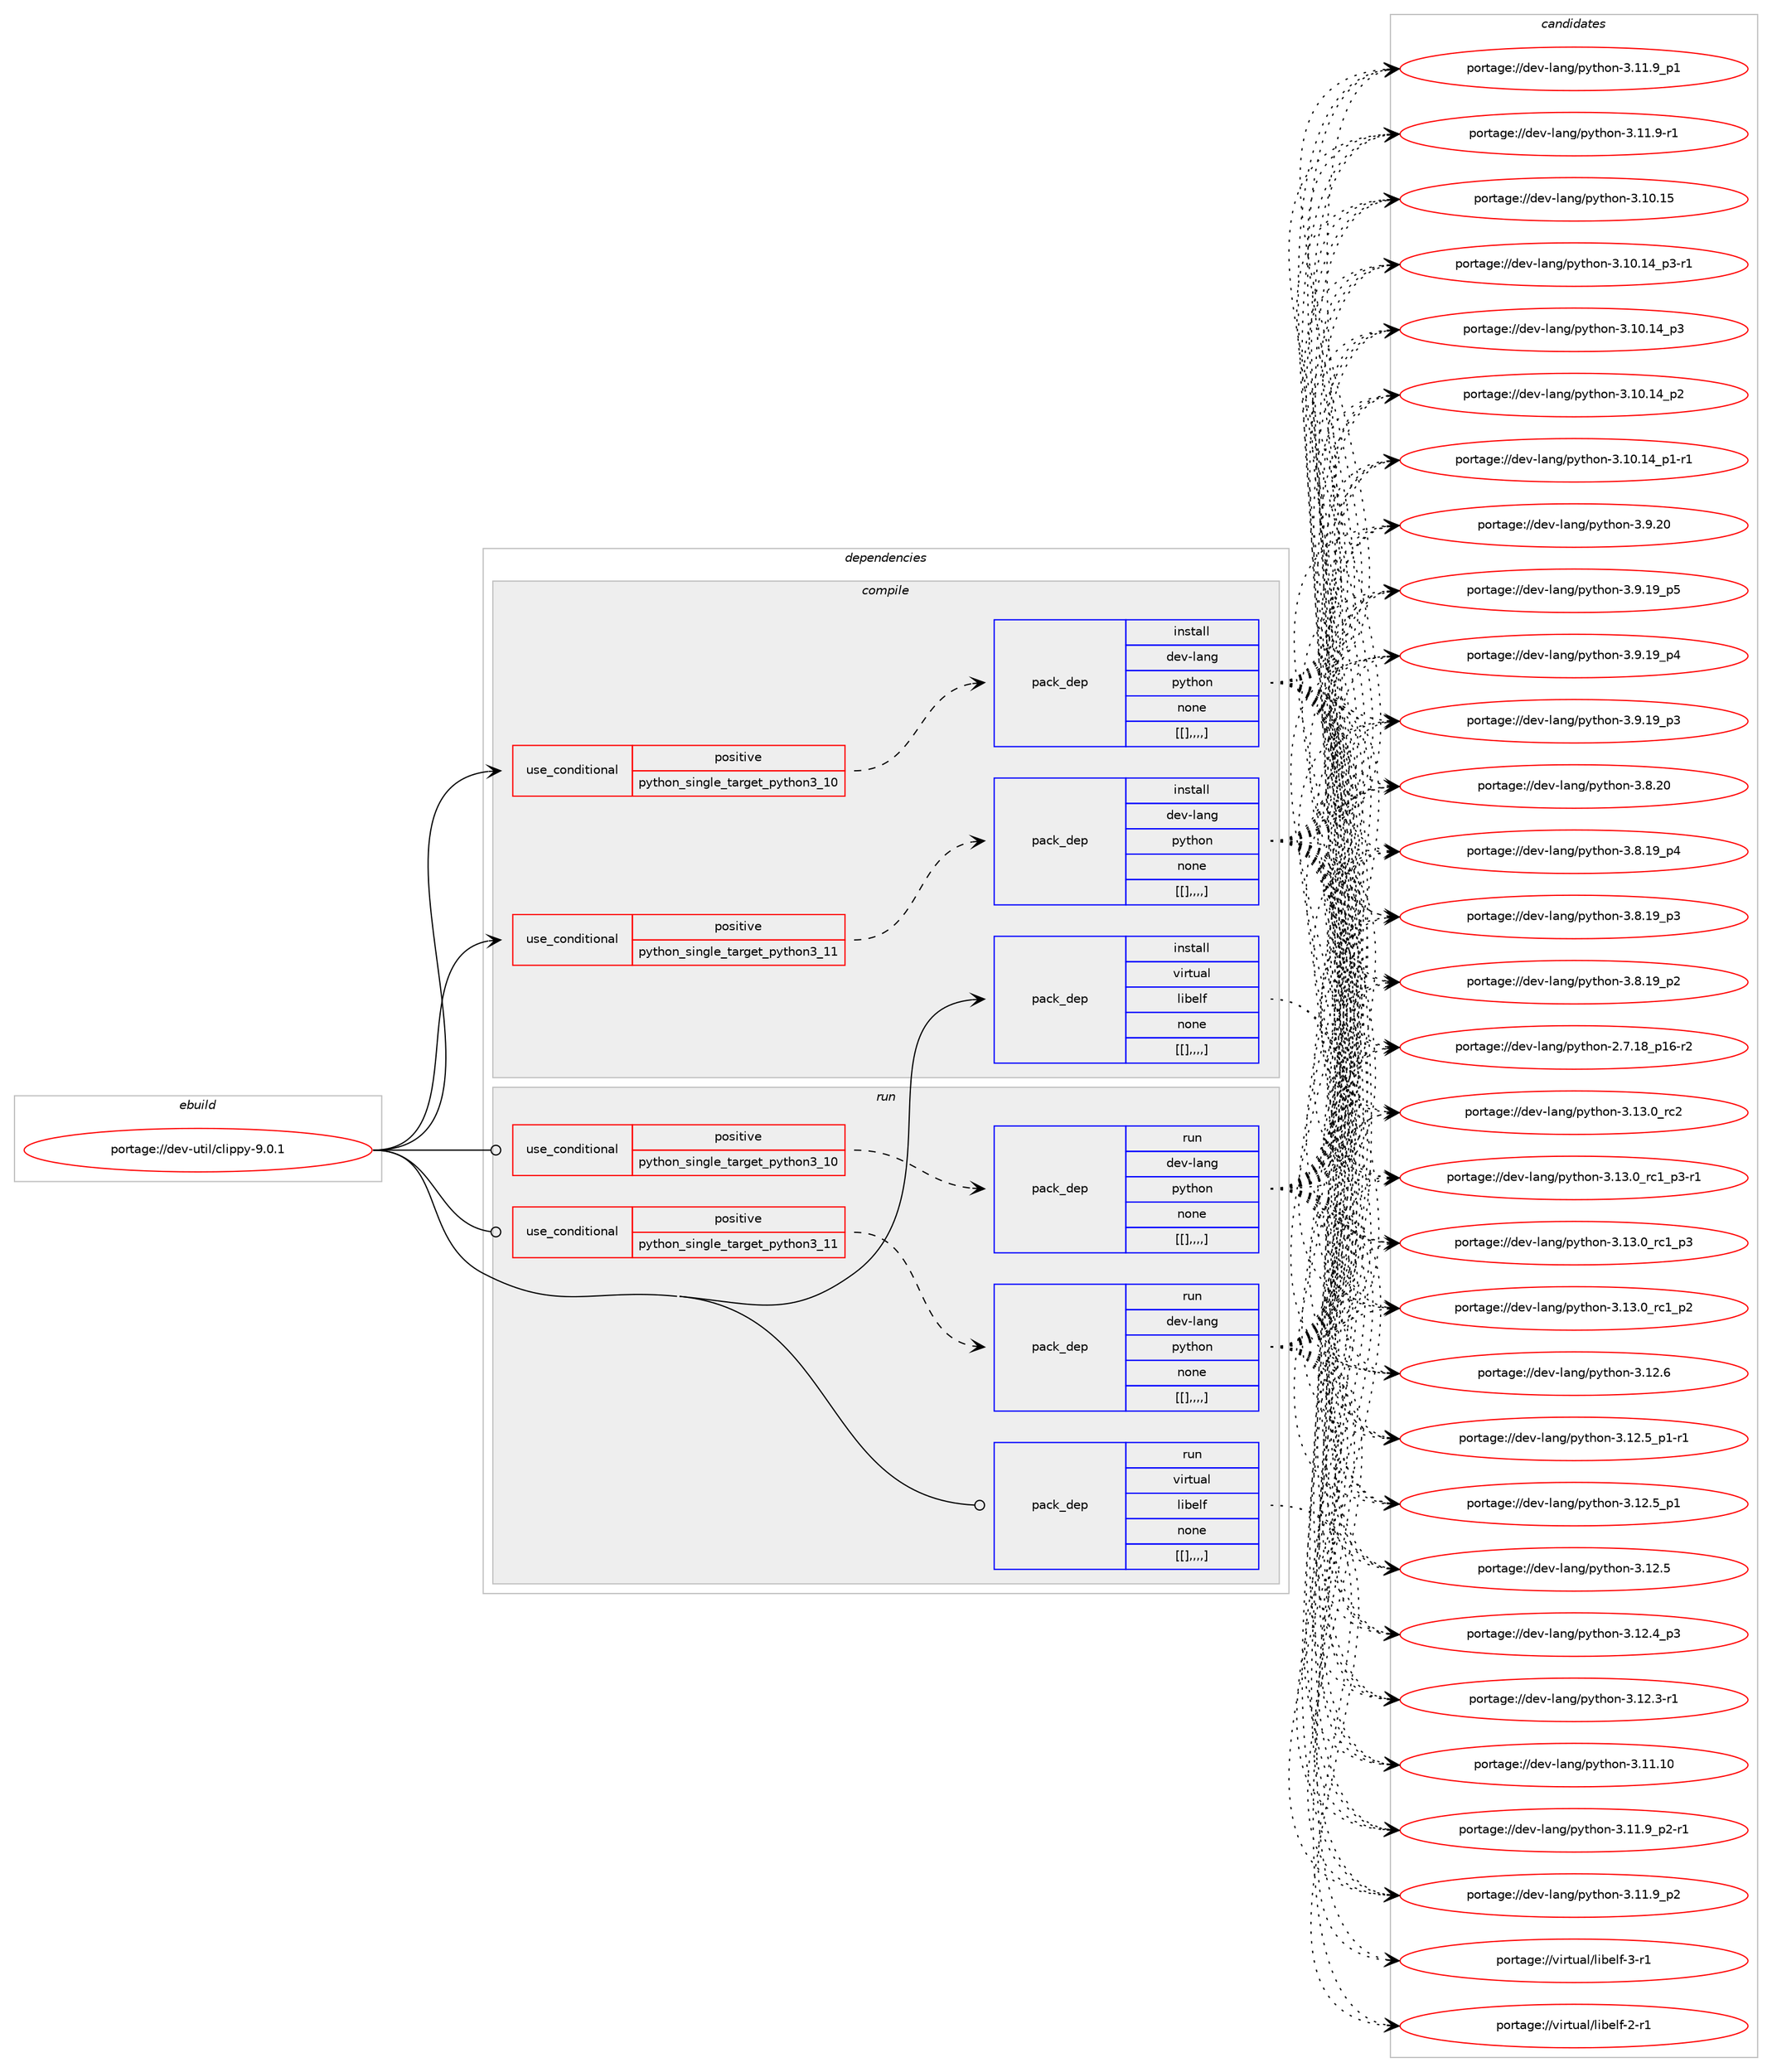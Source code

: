 digraph prolog {

# *************
# Graph options
# *************

newrank=true;
concentrate=true;
compound=true;
graph [rankdir=LR,fontname=Helvetica,fontsize=10,ranksep=1.5];#, ranksep=2.5, nodesep=0.2];
edge  [arrowhead=vee];
node  [fontname=Helvetica,fontsize=10];

# **********
# The ebuild
# **********

subgraph cluster_leftcol {
color=gray;
label=<<i>ebuild</i>>;
id [label="portage://dev-util/clippy-9.0.1", color=red, width=4, href="../dev-util/clippy-9.0.1.svg"];
}

# ****************
# The dependencies
# ****************

subgraph cluster_midcol {
color=gray;
label=<<i>dependencies</i>>;
subgraph cluster_compile {
fillcolor="#eeeeee";
style=filled;
label=<<i>compile</i>>;
subgraph cond61264 {
dependency215586 [label=<<TABLE BORDER="0" CELLBORDER="1" CELLSPACING="0" CELLPADDING="4"><TR><TD ROWSPAN="3" CELLPADDING="10">use_conditional</TD></TR><TR><TD>positive</TD></TR><TR><TD>python_single_target_python3_10</TD></TR></TABLE>>, shape=none, color=red];
subgraph pack152926 {
dependency215587 [label=<<TABLE BORDER="0" CELLBORDER="1" CELLSPACING="0" CELLPADDING="4" WIDTH="220"><TR><TD ROWSPAN="6" CELLPADDING="30">pack_dep</TD></TR><TR><TD WIDTH="110">install</TD></TR><TR><TD>dev-lang</TD></TR><TR><TD>python</TD></TR><TR><TD>none</TD></TR><TR><TD>[[],,,,]</TD></TR></TABLE>>, shape=none, color=blue];
}
dependency215586:e -> dependency215587:w [weight=20,style="dashed",arrowhead="vee"];
}
id:e -> dependency215586:w [weight=20,style="solid",arrowhead="vee"];
subgraph cond61265 {
dependency215588 [label=<<TABLE BORDER="0" CELLBORDER="1" CELLSPACING="0" CELLPADDING="4"><TR><TD ROWSPAN="3" CELLPADDING="10">use_conditional</TD></TR><TR><TD>positive</TD></TR><TR><TD>python_single_target_python3_11</TD></TR></TABLE>>, shape=none, color=red];
subgraph pack152927 {
dependency215589 [label=<<TABLE BORDER="0" CELLBORDER="1" CELLSPACING="0" CELLPADDING="4" WIDTH="220"><TR><TD ROWSPAN="6" CELLPADDING="30">pack_dep</TD></TR><TR><TD WIDTH="110">install</TD></TR><TR><TD>dev-lang</TD></TR><TR><TD>python</TD></TR><TR><TD>none</TD></TR><TR><TD>[[],,,,]</TD></TR></TABLE>>, shape=none, color=blue];
}
dependency215588:e -> dependency215589:w [weight=20,style="dashed",arrowhead="vee"];
}
id:e -> dependency215588:w [weight=20,style="solid",arrowhead="vee"];
subgraph pack152928 {
dependency215590 [label=<<TABLE BORDER="0" CELLBORDER="1" CELLSPACING="0" CELLPADDING="4" WIDTH="220"><TR><TD ROWSPAN="6" CELLPADDING="30">pack_dep</TD></TR><TR><TD WIDTH="110">install</TD></TR><TR><TD>virtual</TD></TR><TR><TD>libelf</TD></TR><TR><TD>none</TD></TR><TR><TD>[[],,,,]</TD></TR></TABLE>>, shape=none, color=blue];
}
id:e -> dependency215590:w [weight=20,style="solid",arrowhead="vee"];
}
subgraph cluster_compileandrun {
fillcolor="#eeeeee";
style=filled;
label=<<i>compile and run</i>>;
}
subgraph cluster_run {
fillcolor="#eeeeee";
style=filled;
label=<<i>run</i>>;
subgraph cond61266 {
dependency215591 [label=<<TABLE BORDER="0" CELLBORDER="1" CELLSPACING="0" CELLPADDING="4"><TR><TD ROWSPAN="3" CELLPADDING="10">use_conditional</TD></TR><TR><TD>positive</TD></TR><TR><TD>python_single_target_python3_10</TD></TR></TABLE>>, shape=none, color=red];
subgraph pack152929 {
dependency215592 [label=<<TABLE BORDER="0" CELLBORDER="1" CELLSPACING="0" CELLPADDING="4" WIDTH="220"><TR><TD ROWSPAN="6" CELLPADDING="30">pack_dep</TD></TR><TR><TD WIDTH="110">run</TD></TR><TR><TD>dev-lang</TD></TR><TR><TD>python</TD></TR><TR><TD>none</TD></TR><TR><TD>[[],,,,]</TD></TR></TABLE>>, shape=none, color=blue];
}
dependency215591:e -> dependency215592:w [weight=20,style="dashed",arrowhead="vee"];
}
id:e -> dependency215591:w [weight=20,style="solid",arrowhead="odot"];
subgraph cond61267 {
dependency215593 [label=<<TABLE BORDER="0" CELLBORDER="1" CELLSPACING="0" CELLPADDING="4"><TR><TD ROWSPAN="3" CELLPADDING="10">use_conditional</TD></TR><TR><TD>positive</TD></TR><TR><TD>python_single_target_python3_11</TD></TR></TABLE>>, shape=none, color=red];
subgraph pack152930 {
dependency215594 [label=<<TABLE BORDER="0" CELLBORDER="1" CELLSPACING="0" CELLPADDING="4" WIDTH="220"><TR><TD ROWSPAN="6" CELLPADDING="30">pack_dep</TD></TR><TR><TD WIDTH="110">run</TD></TR><TR><TD>dev-lang</TD></TR><TR><TD>python</TD></TR><TR><TD>none</TD></TR><TR><TD>[[],,,,]</TD></TR></TABLE>>, shape=none, color=blue];
}
dependency215593:e -> dependency215594:w [weight=20,style="dashed",arrowhead="vee"];
}
id:e -> dependency215593:w [weight=20,style="solid",arrowhead="odot"];
subgraph pack152931 {
dependency215595 [label=<<TABLE BORDER="0" CELLBORDER="1" CELLSPACING="0" CELLPADDING="4" WIDTH="220"><TR><TD ROWSPAN="6" CELLPADDING="30">pack_dep</TD></TR><TR><TD WIDTH="110">run</TD></TR><TR><TD>virtual</TD></TR><TR><TD>libelf</TD></TR><TR><TD>none</TD></TR><TR><TD>[[],,,,]</TD></TR></TABLE>>, shape=none, color=blue];
}
id:e -> dependency215595:w [weight=20,style="solid",arrowhead="odot"];
}
}

# **************
# The candidates
# **************

subgraph cluster_choices {
rank=same;
color=gray;
label=<<i>candidates</i>>;

subgraph choice152926 {
color=black;
nodesep=1;
choice10010111845108971101034711212111610411111045514649514648951149950 [label="portage://dev-lang/python-3.13.0_rc2", color=red, width=4,href="../dev-lang/python-3.13.0_rc2.svg"];
choice1001011184510897110103471121211161041111104551464951464895114994995112514511449 [label="portage://dev-lang/python-3.13.0_rc1_p3-r1", color=red, width=4,href="../dev-lang/python-3.13.0_rc1_p3-r1.svg"];
choice100101118451089711010347112121116104111110455146495146489511499499511251 [label="portage://dev-lang/python-3.13.0_rc1_p3", color=red, width=4,href="../dev-lang/python-3.13.0_rc1_p3.svg"];
choice100101118451089711010347112121116104111110455146495146489511499499511250 [label="portage://dev-lang/python-3.13.0_rc1_p2", color=red, width=4,href="../dev-lang/python-3.13.0_rc1_p2.svg"];
choice10010111845108971101034711212111610411111045514649504654 [label="portage://dev-lang/python-3.12.6", color=red, width=4,href="../dev-lang/python-3.12.6.svg"];
choice1001011184510897110103471121211161041111104551464950465395112494511449 [label="portage://dev-lang/python-3.12.5_p1-r1", color=red, width=4,href="../dev-lang/python-3.12.5_p1-r1.svg"];
choice100101118451089711010347112121116104111110455146495046539511249 [label="portage://dev-lang/python-3.12.5_p1", color=red, width=4,href="../dev-lang/python-3.12.5_p1.svg"];
choice10010111845108971101034711212111610411111045514649504653 [label="portage://dev-lang/python-3.12.5", color=red, width=4,href="../dev-lang/python-3.12.5.svg"];
choice100101118451089711010347112121116104111110455146495046529511251 [label="portage://dev-lang/python-3.12.4_p3", color=red, width=4,href="../dev-lang/python-3.12.4_p3.svg"];
choice100101118451089711010347112121116104111110455146495046514511449 [label="portage://dev-lang/python-3.12.3-r1", color=red, width=4,href="../dev-lang/python-3.12.3-r1.svg"];
choice1001011184510897110103471121211161041111104551464949464948 [label="portage://dev-lang/python-3.11.10", color=red, width=4,href="../dev-lang/python-3.11.10.svg"];
choice1001011184510897110103471121211161041111104551464949465795112504511449 [label="portage://dev-lang/python-3.11.9_p2-r1", color=red, width=4,href="../dev-lang/python-3.11.9_p2-r1.svg"];
choice100101118451089711010347112121116104111110455146494946579511250 [label="portage://dev-lang/python-3.11.9_p2", color=red, width=4,href="../dev-lang/python-3.11.9_p2.svg"];
choice100101118451089711010347112121116104111110455146494946579511249 [label="portage://dev-lang/python-3.11.9_p1", color=red, width=4,href="../dev-lang/python-3.11.9_p1.svg"];
choice100101118451089711010347112121116104111110455146494946574511449 [label="portage://dev-lang/python-3.11.9-r1", color=red, width=4,href="../dev-lang/python-3.11.9-r1.svg"];
choice1001011184510897110103471121211161041111104551464948464953 [label="portage://dev-lang/python-3.10.15", color=red, width=4,href="../dev-lang/python-3.10.15.svg"];
choice100101118451089711010347112121116104111110455146494846495295112514511449 [label="portage://dev-lang/python-3.10.14_p3-r1", color=red, width=4,href="../dev-lang/python-3.10.14_p3-r1.svg"];
choice10010111845108971101034711212111610411111045514649484649529511251 [label="portage://dev-lang/python-3.10.14_p3", color=red, width=4,href="../dev-lang/python-3.10.14_p3.svg"];
choice10010111845108971101034711212111610411111045514649484649529511250 [label="portage://dev-lang/python-3.10.14_p2", color=red, width=4,href="../dev-lang/python-3.10.14_p2.svg"];
choice100101118451089711010347112121116104111110455146494846495295112494511449 [label="portage://dev-lang/python-3.10.14_p1-r1", color=red, width=4,href="../dev-lang/python-3.10.14_p1-r1.svg"];
choice10010111845108971101034711212111610411111045514657465048 [label="portage://dev-lang/python-3.9.20", color=red, width=4,href="../dev-lang/python-3.9.20.svg"];
choice100101118451089711010347112121116104111110455146574649579511253 [label="portage://dev-lang/python-3.9.19_p5", color=red, width=4,href="../dev-lang/python-3.9.19_p5.svg"];
choice100101118451089711010347112121116104111110455146574649579511252 [label="portage://dev-lang/python-3.9.19_p4", color=red, width=4,href="../dev-lang/python-3.9.19_p4.svg"];
choice100101118451089711010347112121116104111110455146574649579511251 [label="portage://dev-lang/python-3.9.19_p3", color=red, width=4,href="../dev-lang/python-3.9.19_p3.svg"];
choice10010111845108971101034711212111610411111045514656465048 [label="portage://dev-lang/python-3.8.20", color=red, width=4,href="../dev-lang/python-3.8.20.svg"];
choice100101118451089711010347112121116104111110455146564649579511252 [label="portage://dev-lang/python-3.8.19_p4", color=red, width=4,href="../dev-lang/python-3.8.19_p4.svg"];
choice100101118451089711010347112121116104111110455146564649579511251 [label="portage://dev-lang/python-3.8.19_p3", color=red, width=4,href="../dev-lang/python-3.8.19_p3.svg"];
choice100101118451089711010347112121116104111110455146564649579511250 [label="portage://dev-lang/python-3.8.19_p2", color=red, width=4,href="../dev-lang/python-3.8.19_p2.svg"];
choice100101118451089711010347112121116104111110455046554649569511249544511450 [label="portage://dev-lang/python-2.7.18_p16-r2", color=red, width=4,href="../dev-lang/python-2.7.18_p16-r2.svg"];
dependency215587:e -> choice10010111845108971101034711212111610411111045514649514648951149950:w [style=dotted,weight="100"];
dependency215587:e -> choice1001011184510897110103471121211161041111104551464951464895114994995112514511449:w [style=dotted,weight="100"];
dependency215587:e -> choice100101118451089711010347112121116104111110455146495146489511499499511251:w [style=dotted,weight="100"];
dependency215587:e -> choice100101118451089711010347112121116104111110455146495146489511499499511250:w [style=dotted,weight="100"];
dependency215587:e -> choice10010111845108971101034711212111610411111045514649504654:w [style=dotted,weight="100"];
dependency215587:e -> choice1001011184510897110103471121211161041111104551464950465395112494511449:w [style=dotted,weight="100"];
dependency215587:e -> choice100101118451089711010347112121116104111110455146495046539511249:w [style=dotted,weight="100"];
dependency215587:e -> choice10010111845108971101034711212111610411111045514649504653:w [style=dotted,weight="100"];
dependency215587:e -> choice100101118451089711010347112121116104111110455146495046529511251:w [style=dotted,weight="100"];
dependency215587:e -> choice100101118451089711010347112121116104111110455146495046514511449:w [style=dotted,weight="100"];
dependency215587:e -> choice1001011184510897110103471121211161041111104551464949464948:w [style=dotted,weight="100"];
dependency215587:e -> choice1001011184510897110103471121211161041111104551464949465795112504511449:w [style=dotted,weight="100"];
dependency215587:e -> choice100101118451089711010347112121116104111110455146494946579511250:w [style=dotted,weight="100"];
dependency215587:e -> choice100101118451089711010347112121116104111110455146494946579511249:w [style=dotted,weight="100"];
dependency215587:e -> choice100101118451089711010347112121116104111110455146494946574511449:w [style=dotted,weight="100"];
dependency215587:e -> choice1001011184510897110103471121211161041111104551464948464953:w [style=dotted,weight="100"];
dependency215587:e -> choice100101118451089711010347112121116104111110455146494846495295112514511449:w [style=dotted,weight="100"];
dependency215587:e -> choice10010111845108971101034711212111610411111045514649484649529511251:w [style=dotted,weight="100"];
dependency215587:e -> choice10010111845108971101034711212111610411111045514649484649529511250:w [style=dotted,weight="100"];
dependency215587:e -> choice100101118451089711010347112121116104111110455146494846495295112494511449:w [style=dotted,weight="100"];
dependency215587:e -> choice10010111845108971101034711212111610411111045514657465048:w [style=dotted,weight="100"];
dependency215587:e -> choice100101118451089711010347112121116104111110455146574649579511253:w [style=dotted,weight="100"];
dependency215587:e -> choice100101118451089711010347112121116104111110455146574649579511252:w [style=dotted,weight="100"];
dependency215587:e -> choice100101118451089711010347112121116104111110455146574649579511251:w [style=dotted,weight="100"];
dependency215587:e -> choice10010111845108971101034711212111610411111045514656465048:w [style=dotted,weight="100"];
dependency215587:e -> choice100101118451089711010347112121116104111110455146564649579511252:w [style=dotted,weight="100"];
dependency215587:e -> choice100101118451089711010347112121116104111110455146564649579511251:w [style=dotted,weight="100"];
dependency215587:e -> choice100101118451089711010347112121116104111110455146564649579511250:w [style=dotted,weight="100"];
dependency215587:e -> choice100101118451089711010347112121116104111110455046554649569511249544511450:w [style=dotted,weight="100"];
}
subgraph choice152927 {
color=black;
nodesep=1;
choice10010111845108971101034711212111610411111045514649514648951149950 [label="portage://dev-lang/python-3.13.0_rc2", color=red, width=4,href="../dev-lang/python-3.13.0_rc2.svg"];
choice1001011184510897110103471121211161041111104551464951464895114994995112514511449 [label="portage://dev-lang/python-3.13.0_rc1_p3-r1", color=red, width=4,href="../dev-lang/python-3.13.0_rc1_p3-r1.svg"];
choice100101118451089711010347112121116104111110455146495146489511499499511251 [label="portage://dev-lang/python-3.13.0_rc1_p3", color=red, width=4,href="../dev-lang/python-3.13.0_rc1_p3.svg"];
choice100101118451089711010347112121116104111110455146495146489511499499511250 [label="portage://dev-lang/python-3.13.0_rc1_p2", color=red, width=4,href="../dev-lang/python-3.13.0_rc1_p2.svg"];
choice10010111845108971101034711212111610411111045514649504654 [label="portage://dev-lang/python-3.12.6", color=red, width=4,href="../dev-lang/python-3.12.6.svg"];
choice1001011184510897110103471121211161041111104551464950465395112494511449 [label="portage://dev-lang/python-3.12.5_p1-r1", color=red, width=4,href="../dev-lang/python-3.12.5_p1-r1.svg"];
choice100101118451089711010347112121116104111110455146495046539511249 [label="portage://dev-lang/python-3.12.5_p1", color=red, width=4,href="../dev-lang/python-3.12.5_p1.svg"];
choice10010111845108971101034711212111610411111045514649504653 [label="portage://dev-lang/python-3.12.5", color=red, width=4,href="../dev-lang/python-3.12.5.svg"];
choice100101118451089711010347112121116104111110455146495046529511251 [label="portage://dev-lang/python-3.12.4_p3", color=red, width=4,href="../dev-lang/python-3.12.4_p3.svg"];
choice100101118451089711010347112121116104111110455146495046514511449 [label="portage://dev-lang/python-3.12.3-r1", color=red, width=4,href="../dev-lang/python-3.12.3-r1.svg"];
choice1001011184510897110103471121211161041111104551464949464948 [label="portage://dev-lang/python-3.11.10", color=red, width=4,href="../dev-lang/python-3.11.10.svg"];
choice1001011184510897110103471121211161041111104551464949465795112504511449 [label="portage://dev-lang/python-3.11.9_p2-r1", color=red, width=4,href="../dev-lang/python-3.11.9_p2-r1.svg"];
choice100101118451089711010347112121116104111110455146494946579511250 [label="portage://dev-lang/python-3.11.9_p2", color=red, width=4,href="../dev-lang/python-3.11.9_p2.svg"];
choice100101118451089711010347112121116104111110455146494946579511249 [label="portage://dev-lang/python-3.11.9_p1", color=red, width=4,href="../dev-lang/python-3.11.9_p1.svg"];
choice100101118451089711010347112121116104111110455146494946574511449 [label="portage://dev-lang/python-3.11.9-r1", color=red, width=4,href="../dev-lang/python-3.11.9-r1.svg"];
choice1001011184510897110103471121211161041111104551464948464953 [label="portage://dev-lang/python-3.10.15", color=red, width=4,href="../dev-lang/python-3.10.15.svg"];
choice100101118451089711010347112121116104111110455146494846495295112514511449 [label="portage://dev-lang/python-3.10.14_p3-r1", color=red, width=4,href="../dev-lang/python-3.10.14_p3-r1.svg"];
choice10010111845108971101034711212111610411111045514649484649529511251 [label="portage://dev-lang/python-3.10.14_p3", color=red, width=4,href="../dev-lang/python-3.10.14_p3.svg"];
choice10010111845108971101034711212111610411111045514649484649529511250 [label="portage://dev-lang/python-3.10.14_p2", color=red, width=4,href="../dev-lang/python-3.10.14_p2.svg"];
choice100101118451089711010347112121116104111110455146494846495295112494511449 [label="portage://dev-lang/python-3.10.14_p1-r1", color=red, width=4,href="../dev-lang/python-3.10.14_p1-r1.svg"];
choice10010111845108971101034711212111610411111045514657465048 [label="portage://dev-lang/python-3.9.20", color=red, width=4,href="../dev-lang/python-3.9.20.svg"];
choice100101118451089711010347112121116104111110455146574649579511253 [label="portage://dev-lang/python-3.9.19_p5", color=red, width=4,href="../dev-lang/python-3.9.19_p5.svg"];
choice100101118451089711010347112121116104111110455146574649579511252 [label="portage://dev-lang/python-3.9.19_p4", color=red, width=4,href="../dev-lang/python-3.9.19_p4.svg"];
choice100101118451089711010347112121116104111110455146574649579511251 [label="portage://dev-lang/python-3.9.19_p3", color=red, width=4,href="../dev-lang/python-3.9.19_p3.svg"];
choice10010111845108971101034711212111610411111045514656465048 [label="portage://dev-lang/python-3.8.20", color=red, width=4,href="../dev-lang/python-3.8.20.svg"];
choice100101118451089711010347112121116104111110455146564649579511252 [label="portage://dev-lang/python-3.8.19_p4", color=red, width=4,href="../dev-lang/python-3.8.19_p4.svg"];
choice100101118451089711010347112121116104111110455146564649579511251 [label="portage://dev-lang/python-3.8.19_p3", color=red, width=4,href="../dev-lang/python-3.8.19_p3.svg"];
choice100101118451089711010347112121116104111110455146564649579511250 [label="portage://dev-lang/python-3.8.19_p2", color=red, width=4,href="../dev-lang/python-3.8.19_p2.svg"];
choice100101118451089711010347112121116104111110455046554649569511249544511450 [label="portage://dev-lang/python-2.7.18_p16-r2", color=red, width=4,href="../dev-lang/python-2.7.18_p16-r2.svg"];
dependency215589:e -> choice10010111845108971101034711212111610411111045514649514648951149950:w [style=dotted,weight="100"];
dependency215589:e -> choice1001011184510897110103471121211161041111104551464951464895114994995112514511449:w [style=dotted,weight="100"];
dependency215589:e -> choice100101118451089711010347112121116104111110455146495146489511499499511251:w [style=dotted,weight="100"];
dependency215589:e -> choice100101118451089711010347112121116104111110455146495146489511499499511250:w [style=dotted,weight="100"];
dependency215589:e -> choice10010111845108971101034711212111610411111045514649504654:w [style=dotted,weight="100"];
dependency215589:e -> choice1001011184510897110103471121211161041111104551464950465395112494511449:w [style=dotted,weight="100"];
dependency215589:e -> choice100101118451089711010347112121116104111110455146495046539511249:w [style=dotted,weight="100"];
dependency215589:e -> choice10010111845108971101034711212111610411111045514649504653:w [style=dotted,weight="100"];
dependency215589:e -> choice100101118451089711010347112121116104111110455146495046529511251:w [style=dotted,weight="100"];
dependency215589:e -> choice100101118451089711010347112121116104111110455146495046514511449:w [style=dotted,weight="100"];
dependency215589:e -> choice1001011184510897110103471121211161041111104551464949464948:w [style=dotted,weight="100"];
dependency215589:e -> choice1001011184510897110103471121211161041111104551464949465795112504511449:w [style=dotted,weight="100"];
dependency215589:e -> choice100101118451089711010347112121116104111110455146494946579511250:w [style=dotted,weight="100"];
dependency215589:e -> choice100101118451089711010347112121116104111110455146494946579511249:w [style=dotted,weight="100"];
dependency215589:e -> choice100101118451089711010347112121116104111110455146494946574511449:w [style=dotted,weight="100"];
dependency215589:e -> choice1001011184510897110103471121211161041111104551464948464953:w [style=dotted,weight="100"];
dependency215589:e -> choice100101118451089711010347112121116104111110455146494846495295112514511449:w [style=dotted,weight="100"];
dependency215589:e -> choice10010111845108971101034711212111610411111045514649484649529511251:w [style=dotted,weight="100"];
dependency215589:e -> choice10010111845108971101034711212111610411111045514649484649529511250:w [style=dotted,weight="100"];
dependency215589:e -> choice100101118451089711010347112121116104111110455146494846495295112494511449:w [style=dotted,weight="100"];
dependency215589:e -> choice10010111845108971101034711212111610411111045514657465048:w [style=dotted,weight="100"];
dependency215589:e -> choice100101118451089711010347112121116104111110455146574649579511253:w [style=dotted,weight="100"];
dependency215589:e -> choice100101118451089711010347112121116104111110455146574649579511252:w [style=dotted,weight="100"];
dependency215589:e -> choice100101118451089711010347112121116104111110455146574649579511251:w [style=dotted,weight="100"];
dependency215589:e -> choice10010111845108971101034711212111610411111045514656465048:w [style=dotted,weight="100"];
dependency215589:e -> choice100101118451089711010347112121116104111110455146564649579511252:w [style=dotted,weight="100"];
dependency215589:e -> choice100101118451089711010347112121116104111110455146564649579511251:w [style=dotted,weight="100"];
dependency215589:e -> choice100101118451089711010347112121116104111110455146564649579511250:w [style=dotted,weight="100"];
dependency215589:e -> choice100101118451089711010347112121116104111110455046554649569511249544511450:w [style=dotted,weight="100"];
}
subgraph choice152928 {
color=black;
nodesep=1;
choice11810511411611797108471081059810110810245514511449 [label="portage://virtual/libelf-3-r1", color=red, width=4,href="../virtual/libelf-3-r1.svg"];
choice11810511411611797108471081059810110810245504511449 [label="portage://virtual/libelf-2-r1", color=red, width=4,href="../virtual/libelf-2-r1.svg"];
dependency215590:e -> choice11810511411611797108471081059810110810245514511449:w [style=dotted,weight="100"];
dependency215590:e -> choice11810511411611797108471081059810110810245504511449:w [style=dotted,weight="100"];
}
subgraph choice152929 {
color=black;
nodesep=1;
choice10010111845108971101034711212111610411111045514649514648951149950 [label="portage://dev-lang/python-3.13.0_rc2", color=red, width=4,href="../dev-lang/python-3.13.0_rc2.svg"];
choice1001011184510897110103471121211161041111104551464951464895114994995112514511449 [label="portage://dev-lang/python-3.13.0_rc1_p3-r1", color=red, width=4,href="../dev-lang/python-3.13.0_rc1_p3-r1.svg"];
choice100101118451089711010347112121116104111110455146495146489511499499511251 [label="portage://dev-lang/python-3.13.0_rc1_p3", color=red, width=4,href="../dev-lang/python-3.13.0_rc1_p3.svg"];
choice100101118451089711010347112121116104111110455146495146489511499499511250 [label="portage://dev-lang/python-3.13.0_rc1_p2", color=red, width=4,href="../dev-lang/python-3.13.0_rc1_p2.svg"];
choice10010111845108971101034711212111610411111045514649504654 [label="portage://dev-lang/python-3.12.6", color=red, width=4,href="../dev-lang/python-3.12.6.svg"];
choice1001011184510897110103471121211161041111104551464950465395112494511449 [label="portage://dev-lang/python-3.12.5_p1-r1", color=red, width=4,href="../dev-lang/python-3.12.5_p1-r1.svg"];
choice100101118451089711010347112121116104111110455146495046539511249 [label="portage://dev-lang/python-3.12.5_p1", color=red, width=4,href="../dev-lang/python-3.12.5_p1.svg"];
choice10010111845108971101034711212111610411111045514649504653 [label="portage://dev-lang/python-3.12.5", color=red, width=4,href="../dev-lang/python-3.12.5.svg"];
choice100101118451089711010347112121116104111110455146495046529511251 [label="portage://dev-lang/python-3.12.4_p3", color=red, width=4,href="../dev-lang/python-3.12.4_p3.svg"];
choice100101118451089711010347112121116104111110455146495046514511449 [label="portage://dev-lang/python-3.12.3-r1", color=red, width=4,href="../dev-lang/python-3.12.3-r1.svg"];
choice1001011184510897110103471121211161041111104551464949464948 [label="portage://dev-lang/python-3.11.10", color=red, width=4,href="../dev-lang/python-3.11.10.svg"];
choice1001011184510897110103471121211161041111104551464949465795112504511449 [label="portage://dev-lang/python-3.11.9_p2-r1", color=red, width=4,href="../dev-lang/python-3.11.9_p2-r1.svg"];
choice100101118451089711010347112121116104111110455146494946579511250 [label="portage://dev-lang/python-3.11.9_p2", color=red, width=4,href="../dev-lang/python-3.11.9_p2.svg"];
choice100101118451089711010347112121116104111110455146494946579511249 [label="portage://dev-lang/python-3.11.9_p1", color=red, width=4,href="../dev-lang/python-3.11.9_p1.svg"];
choice100101118451089711010347112121116104111110455146494946574511449 [label="portage://dev-lang/python-3.11.9-r1", color=red, width=4,href="../dev-lang/python-3.11.9-r1.svg"];
choice1001011184510897110103471121211161041111104551464948464953 [label="portage://dev-lang/python-3.10.15", color=red, width=4,href="../dev-lang/python-3.10.15.svg"];
choice100101118451089711010347112121116104111110455146494846495295112514511449 [label="portage://dev-lang/python-3.10.14_p3-r1", color=red, width=4,href="../dev-lang/python-3.10.14_p3-r1.svg"];
choice10010111845108971101034711212111610411111045514649484649529511251 [label="portage://dev-lang/python-3.10.14_p3", color=red, width=4,href="../dev-lang/python-3.10.14_p3.svg"];
choice10010111845108971101034711212111610411111045514649484649529511250 [label="portage://dev-lang/python-3.10.14_p2", color=red, width=4,href="../dev-lang/python-3.10.14_p2.svg"];
choice100101118451089711010347112121116104111110455146494846495295112494511449 [label="portage://dev-lang/python-3.10.14_p1-r1", color=red, width=4,href="../dev-lang/python-3.10.14_p1-r1.svg"];
choice10010111845108971101034711212111610411111045514657465048 [label="portage://dev-lang/python-3.9.20", color=red, width=4,href="../dev-lang/python-3.9.20.svg"];
choice100101118451089711010347112121116104111110455146574649579511253 [label="portage://dev-lang/python-3.9.19_p5", color=red, width=4,href="../dev-lang/python-3.9.19_p5.svg"];
choice100101118451089711010347112121116104111110455146574649579511252 [label="portage://dev-lang/python-3.9.19_p4", color=red, width=4,href="../dev-lang/python-3.9.19_p4.svg"];
choice100101118451089711010347112121116104111110455146574649579511251 [label="portage://dev-lang/python-3.9.19_p3", color=red, width=4,href="../dev-lang/python-3.9.19_p3.svg"];
choice10010111845108971101034711212111610411111045514656465048 [label="portage://dev-lang/python-3.8.20", color=red, width=4,href="../dev-lang/python-3.8.20.svg"];
choice100101118451089711010347112121116104111110455146564649579511252 [label="portage://dev-lang/python-3.8.19_p4", color=red, width=4,href="../dev-lang/python-3.8.19_p4.svg"];
choice100101118451089711010347112121116104111110455146564649579511251 [label="portage://dev-lang/python-3.8.19_p3", color=red, width=4,href="../dev-lang/python-3.8.19_p3.svg"];
choice100101118451089711010347112121116104111110455146564649579511250 [label="portage://dev-lang/python-3.8.19_p2", color=red, width=4,href="../dev-lang/python-3.8.19_p2.svg"];
choice100101118451089711010347112121116104111110455046554649569511249544511450 [label="portage://dev-lang/python-2.7.18_p16-r2", color=red, width=4,href="../dev-lang/python-2.7.18_p16-r2.svg"];
dependency215592:e -> choice10010111845108971101034711212111610411111045514649514648951149950:w [style=dotted,weight="100"];
dependency215592:e -> choice1001011184510897110103471121211161041111104551464951464895114994995112514511449:w [style=dotted,weight="100"];
dependency215592:e -> choice100101118451089711010347112121116104111110455146495146489511499499511251:w [style=dotted,weight="100"];
dependency215592:e -> choice100101118451089711010347112121116104111110455146495146489511499499511250:w [style=dotted,weight="100"];
dependency215592:e -> choice10010111845108971101034711212111610411111045514649504654:w [style=dotted,weight="100"];
dependency215592:e -> choice1001011184510897110103471121211161041111104551464950465395112494511449:w [style=dotted,weight="100"];
dependency215592:e -> choice100101118451089711010347112121116104111110455146495046539511249:w [style=dotted,weight="100"];
dependency215592:e -> choice10010111845108971101034711212111610411111045514649504653:w [style=dotted,weight="100"];
dependency215592:e -> choice100101118451089711010347112121116104111110455146495046529511251:w [style=dotted,weight="100"];
dependency215592:e -> choice100101118451089711010347112121116104111110455146495046514511449:w [style=dotted,weight="100"];
dependency215592:e -> choice1001011184510897110103471121211161041111104551464949464948:w [style=dotted,weight="100"];
dependency215592:e -> choice1001011184510897110103471121211161041111104551464949465795112504511449:w [style=dotted,weight="100"];
dependency215592:e -> choice100101118451089711010347112121116104111110455146494946579511250:w [style=dotted,weight="100"];
dependency215592:e -> choice100101118451089711010347112121116104111110455146494946579511249:w [style=dotted,weight="100"];
dependency215592:e -> choice100101118451089711010347112121116104111110455146494946574511449:w [style=dotted,weight="100"];
dependency215592:e -> choice1001011184510897110103471121211161041111104551464948464953:w [style=dotted,weight="100"];
dependency215592:e -> choice100101118451089711010347112121116104111110455146494846495295112514511449:w [style=dotted,weight="100"];
dependency215592:e -> choice10010111845108971101034711212111610411111045514649484649529511251:w [style=dotted,weight="100"];
dependency215592:e -> choice10010111845108971101034711212111610411111045514649484649529511250:w [style=dotted,weight="100"];
dependency215592:e -> choice100101118451089711010347112121116104111110455146494846495295112494511449:w [style=dotted,weight="100"];
dependency215592:e -> choice10010111845108971101034711212111610411111045514657465048:w [style=dotted,weight="100"];
dependency215592:e -> choice100101118451089711010347112121116104111110455146574649579511253:w [style=dotted,weight="100"];
dependency215592:e -> choice100101118451089711010347112121116104111110455146574649579511252:w [style=dotted,weight="100"];
dependency215592:e -> choice100101118451089711010347112121116104111110455146574649579511251:w [style=dotted,weight="100"];
dependency215592:e -> choice10010111845108971101034711212111610411111045514656465048:w [style=dotted,weight="100"];
dependency215592:e -> choice100101118451089711010347112121116104111110455146564649579511252:w [style=dotted,weight="100"];
dependency215592:e -> choice100101118451089711010347112121116104111110455146564649579511251:w [style=dotted,weight="100"];
dependency215592:e -> choice100101118451089711010347112121116104111110455146564649579511250:w [style=dotted,weight="100"];
dependency215592:e -> choice100101118451089711010347112121116104111110455046554649569511249544511450:w [style=dotted,weight="100"];
}
subgraph choice152930 {
color=black;
nodesep=1;
choice10010111845108971101034711212111610411111045514649514648951149950 [label="portage://dev-lang/python-3.13.0_rc2", color=red, width=4,href="../dev-lang/python-3.13.0_rc2.svg"];
choice1001011184510897110103471121211161041111104551464951464895114994995112514511449 [label="portage://dev-lang/python-3.13.0_rc1_p3-r1", color=red, width=4,href="../dev-lang/python-3.13.0_rc1_p3-r1.svg"];
choice100101118451089711010347112121116104111110455146495146489511499499511251 [label="portage://dev-lang/python-3.13.0_rc1_p3", color=red, width=4,href="../dev-lang/python-3.13.0_rc1_p3.svg"];
choice100101118451089711010347112121116104111110455146495146489511499499511250 [label="portage://dev-lang/python-3.13.0_rc1_p2", color=red, width=4,href="../dev-lang/python-3.13.0_rc1_p2.svg"];
choice10010111845108971101034711212111610411111045514649504654 [label="portage://dev-lang/python-3.12.6", color=red, width=4,href="../dev-lang/python-3.12.6.svg"];
choice1001011184510897110103471121211161041111104551464950465395112494511449 [label="portage://dev-lang/python-3.12.5_p1-r1", color=red, width=4,href="../dev-lang/python-3.12.5_p1-r1.svg"];
choice100101118451089711010347112121116104111110455146495046539511249 [label="portage://dev-lang/python-3.12.5_p1", color=red, width=4,href="../dev-lang/python-3.12.5_p1.svg"];
choice10010111845108971101034711212111610411111045514649504653 [label="portage://dev-lang/python-3.12.5", color=red, width=4,href="../dev-lang/python-3.12.5.svg"];
choice100101118451089711010347112121116104111110455146495046529511251 [label="portage://dev-lang/python-3.12.4_p3", color=red, width=4,href="../dev-lang/python-3.12.4_p3.svg"];
choice100101118451089711010347112121116104111110455146495046514511449 [label="portage://dev-lang/python-3.12.3-r1", color=red, width=4,href="../dev-lang/python-3.12.3-r1.svg"];
choice1001011184510897110103471121211161041111104551464949464948 [label="portage://dev-lang/python-3.11.10", color=red, width=4,href="../dev-lang/python-3.11.10.svg"];
choice1001011184510897110103471121211161041111104551464949465795112504511449 [label="portage://dev-lang/python-3.11.9_p2-r1", color=red, width=4,href="../dev-lang/python-3.11.9_p2-r1.svg"];
choice100101118451089711010347112121116104111110455146494946579511250 [label="portage://dev-lang/python-3.11.9_p2", color=red, width=4,href="../dev-lang/python-3.11.9_p2.svg"];
choice100101118451089711010347112121116104111110455146494946579511249 [label="portage://dev-lang/python-3.11.9_p1", color=red, width=4,href="../dev-lang/python-3.11.9_p1.svg"];
choice100101118451089711010347112121116104111110455146494946574511449 [label="portage://dev-lang/python-3.11.9-r1", color=red, width=4,href="../dev-lang/python-3.11.9-r1.svg"];
choice1001011184510897110103471121211161041111104551464948464953 [label="portage://dev-lang/python-3.10.15", color=red, width=4,href="../dev-lang/python-3.10.15.svg"];
choice100101118451089711010347112121116104111110455146494846495295112514511449 [label="portage://dev-lang/python-3.10.14_p3-r1", color=red, width=4,href="../dev-lang/python-3.10.14_p3-r1.svg"];
choice10010111845108971101034711212111610411111045514649484649529511251 [label="portage://dev-lang/python-3.10.14_p3", color=red, width=4,href="../dev-lang/python-3.10.14_p3.svg"];
choice10010111845108971101034711212111610411111045514649484649529511250 [label="portage://dev-lang/python-3.10.14_p2", color=red, width=4,href="../dev-lang/python-3.10.14_p2.svg"];
choice100101118451089711010347112121116104111110455146494846495295112494511449 [label="portage://dev-lang/python-3.10.14_p1-r1", color=red, width=4,href="../dev-lang/python-3.10.14_p1-r1.svg"];
choice10010111845108971101034711212111610411111045514657465048 [label="portage://dev-lang/python-3.9.20", color=red, width=4,href="../dev-lang/python-3.9.20.svg"];
choice100101118451089711010347112121116104111110455146574649579511253 [label="portage://dev-lang/python-3.9.19_p5", color=red, width=4,href="../dev-lang/python-3.9.19_p5.svg"];
choice100101118451089711010347112121116104111110455146574649579511252 [label="portage://dev-lang/python-3.9.19_p4", color=red, width=4,href="../dev-lang/python-3.9.19_p4.svg"];
choice100101118451089711010347112121116104111110455146574649579511251 [label="portage://dev-lang/python-3.9.19_p3", color=red, width=4,href="../dev-lang/python-3.9.19_p3.svg"];
choice10010111845108971101034711212111610411111045514656465048 [label="portage://dev-lang/python-3.8.20", color=red, width=4,href="../dev-lang/python-3.8.20.svg"];
choice100101118451089711010347112121116104111110455146564649579511252 [label="portage://dev-lang/python-3.8.19_p4", color=red, width=4,href="../dev-lang/python-3.8.19_p4.svg"];
choice100101118451089711010347112121116104111110455146564649579511251 [label="portage://dev-lang/python-3.8.19_p3", color=red, width=4,href="../dev-lang/python-3.8.19_p3.svg"];
choice100101118451089711010347112121116104111110455146564649579511250 [label="portage://dev-lang/python-3.8.19_p2", color=red, width=4,href="../dev-lang/python-3.8.19_p2.svg"];
choice100101118451089711010347112121116104111110455046554649569511249544511450 [label="portage://dev-lang/python-2.7.18_p16-r2", color=red, width=4,href="../dev-lang/python-2.7.18_p16-r2.svg"];
dependency215594:e -> choice10010111845108971101034711212111610411111045514649514648951149950:w [style=dotted,weight="100"];
dependency215594:e -> choice1001011184510897110103471121211161041111104551464951464895114994995112514511449:w [style=dotted,weight="100"];
dependency215594:e -> choice100101118451089711010347112121116104111110455146495146489511499499511251:w [style=dotted,weight="100"];
dependency215594:e -> choice100101118451089711010347112121116104111110455146495146489511499499511250:w [style=dotted,weight="100"];
dependency215594:e -> choice10010111845108971101034711212111610411111045514649504654:w [style=dotted,weight="100"];
dependency215594:e -> choice1001011184510897110103471121211161041111104551464950465395112494511449:w [style=dotted,weight="100"];
dependency215594:e -> choice100101118451089711010347112121116104111110455146495046539511249:w [style=dotted,weight="100"];
dependency215594:e -> choice10010111845108971101034711212111610411111045514649504653:w [style=dotted,weight="100"];
dependency215594:e -> choice100101118451089711010347112121116104111110455146495046529511251:w [style=dotted,weight="100"];
dependency215594:e -> choice100101118451089711010347112121116104111110455146495046514511449:w [style=dotted,weight="100"];
dependency215594:e -> choice1001011184510897110103471121211161041111104551464949464948:w [style=dotted,weight="100"];
dependency215594:e -> choice1001011184510897110103471121211161041111104551464949465795112504511449:w [style=dotted,weight="100"];
dependency215594:e -> choice100101118451089711010347112121116104111110455146494946579511250:w [style=dotted,weight="100"];
dependency215594:e -> choice100101118451089711010347112121116104111110455146494946579511249:w [style=dotted,weight="100"];
dependency215594:e -> choice100101118451089711010347112121116104111110455146494946574511449:w [style=dotted,weight="100"];
dependency215594:e -> choice1001011184510897110103471121211161041111104551464948464953:w [style=dotted,weight="100"];
dependency215594:e -> choice100101118451089711010347112121116104111110455146494846495295112514511449:w [style=dotted,weight="100"];
dependency215594:e -> choice10010111845108971101034711212111610411111045514649484649529511251:w [style=dotted,weight="100"];
dependency215594:e -> choice10010111845108971101034711212111610411111045514649484649529511250:w [style=dotted,weight="100"];
dependency215594:e -> choice100101118451089711010347112121116104111110455146494846495295112494511449:w [style=dotted,weight="100"];
dependency215594:e -> choice10010111845108971101034711212111610411111045514657465048:w [style=dotted,weight="100"];
dependency215594:e -> choice100101118451089711010347112121116104111110455146574649579511253:w [style=dotted,weight="100"];
dependency215594:e -> choice100101118451089711010347112121116104111110455146574649579511252:w [style=dotted,weight="100"];
dependency215594:e -> choice100101118451089711010347112121116104111110455146574649579511251:w [style=dotted,weight="100"];
dependency215594:e -> choice10010111845108971101034711212111610411111045514656465048:w [style=dotted,weight="100"];
dependency215594:e -> choice100101118451089711010347112121116104111110455146564649579511252:w [style=dotted,weight="100"];
dependency215594:e -> choice100101118451089711010347112121116104111110455146564649579511251:w [style=dotted,weight="100"];
dependency215594:e -> choice100101118451089711010347112121116104111110455146564649579511250:w [style=dotted,weight="100"];
dependency215594:e -> choice100101118451089711010347112121116104111110455046554649569511249544511450:w [style=dotted,weight="100"];
}
subgraph choice152931 {
color=black;
nodesep=1;
choice11810511411611797108471081059810110810245514511449 [label="portage://virtual/libelf-3-r1", color=red, width=4,href="../virtual/libelf-3-r1.svg"];
choice11810511411611797108471081059810110810245504511449 [label="portage://virtual/libelf-2-r1", color=red, width=4,href="../virtual/libelf-2-r1.svg"];
dependency215595:e -> choice11810511411611797108471081059810110810245514511449:w [style=dotted,weight="100"];
dependency215595:e -> choice11810511411611797108471081059810110810245504511449:w [style=dotted,weight="100"];
}
}

}
